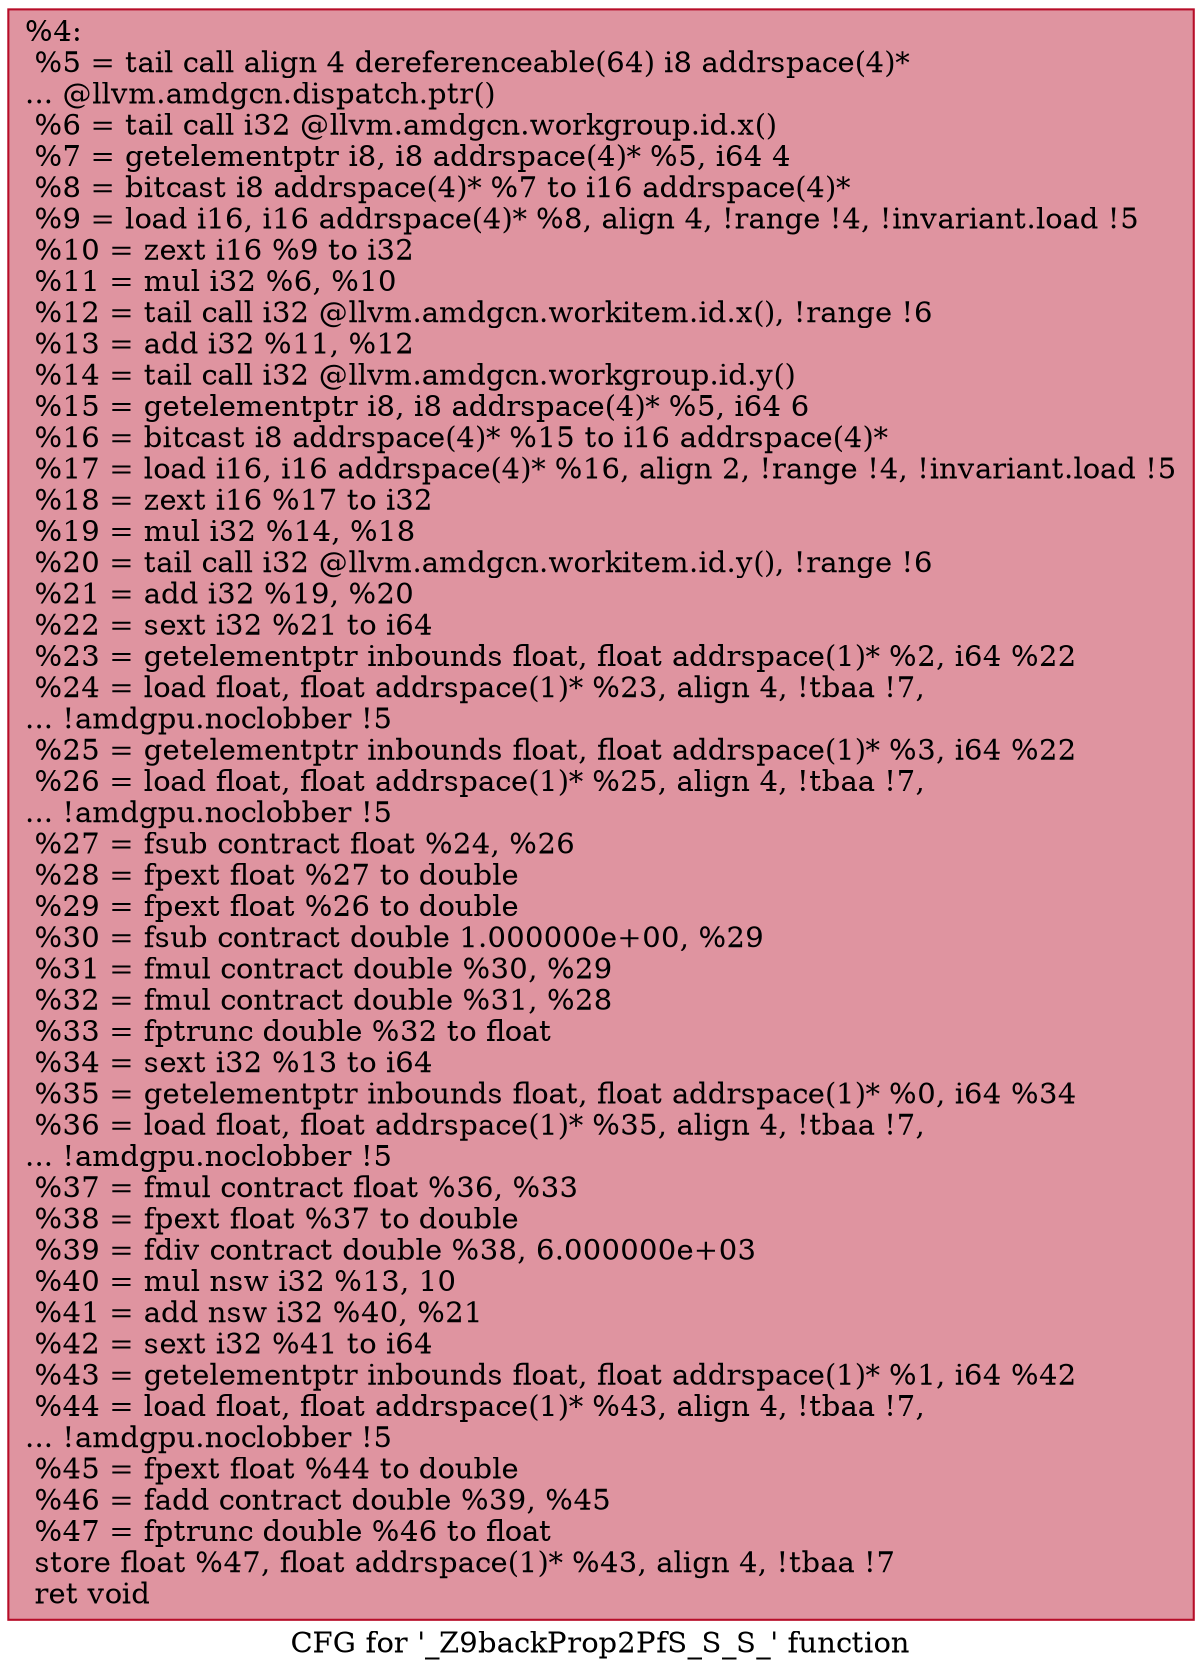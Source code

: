 digraph "CFG for '_Z9backProp2PfS_S_S_' function" {
	label="CFG for '_Z9backProp2PfS_S_S_' function";

	Node0x47005e0 [shape=record,color="#b70d28ff", style=filled, fillcolor="#b70d2870",label="{%4:\l  %5 = tail call align 4 dereferenceable(64) i8 addrspace(4)*\l... @llvm.amdgcn.dispatch.ptr()\l  %6 = tail call i32 @llvm.amdgcn.workgroup.id.x()\l  %7 = getelementptr i8, i8 addrspace(4)* %5, i64 4\l  %8 = bitcast i8 addrspace(4)* %7 to i16 addrspace(4)*\l  %9 = load i16, i16 addrspace(4)* %8, align 4, !range !4, !invariant.load !5\l  %10 = zext i16 %9 to i32\l  %11 = mul i32 %6, %10\l  %12 = tail call i32 @llvm.amdgcn.workitem.id.x(), !range !6\l  %13 = add i32 %11, %12\l  %14 = tail call i32 @llvm.amdgcn.workgroup.id.y()\l  %15 = getelementptr i8, i8 addrspace(4)* %5, i64 6\l  %16 = bitcast i8 addrspace(4)* %15 to i16 addrspace(4)*\l  %17 = load i16, i16 addrspace(4)* %16, align 2, !range !4, !invariant.load !5\l  %18 = zext i16 %17 to i32\l  %19 = mul i32 %14, %18\l  %20 = tail call i32 @llvm.amdgcn.workitem.id.y(), !range !6\l  %21 = add i32 %19, %20\l  %22 = sext i32 %21 to i64\l  %23 = getelementptr inbounds float, float addrspace(1)* %2, i64 %22\l  %24 = load float, float addrspace(1)* %23, align 4, !tbaa !7,\l... !amdgpu.noclobber !5\l  %25 = getelementptr inbounds float, float addrspace(1)* %3, i64 %22\l  %26 = load float, float addrspace(1)* %25, align 4, !tbaa !7,\l... !amdgpu.noclobber !5\l  %27 = fsub contract float %24, %26\l  %28 = fpext float %27 to double\l  %29 = fpext float %26 to double\l  %30 = fsub contract double 1.000000e+00, %29\l  %31 = fmul contract double %30, %29\l  %32 = fmul contract double %31, %28\l  %33 = fptrunc double %32 to float\l  %34 = sext i32 %13 to i64\l  %35 = getelementptr inbounds float, float addrspace(1)* %0, i64 %34\l  %36 = load float, float addrspace(1)* %35, align 4, !tbaa !7,\l... !amdgpu.noclobber !5\l  %37 = fmul contract float %36, %33\l  %38 = fpext float %37 to double\l  %39 = fdiv contract double %38, 6.000000e+03\l  %40 = mul nsw i32 %13, 10\l  %41 = add nsw i32 %40, %21\l  %42 = sext i32 %41 to i64\l  %43 = getelementptr inbounds float, float addrspace(1)* %1, i64 %42\l  %44 = load float, float addrspace(1)* %43, align 4, !tbaa !7,\l... !amdgpu.noclobber !5\l  %45 = fpext float %44 to double\l  %46 = fadd contract double %39, %45\l  %47 = fptrunc double %46 to float\l  store float %47, float addrspace(1)* %43, align 4, !tbaa !7\l  ret void\l}"];
}
